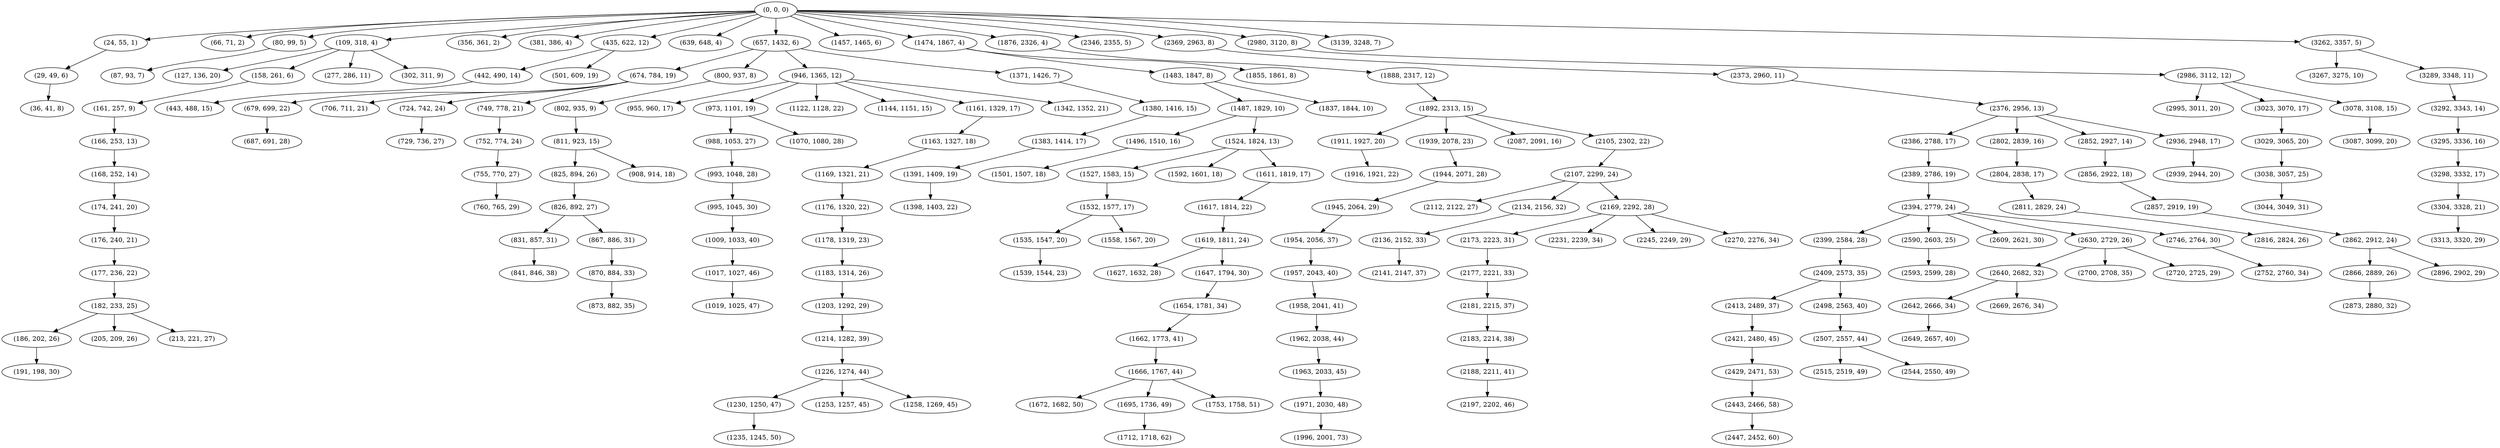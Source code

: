 digraph tree {
    "(0, 0, 0)";
    "(24, 55, 1)";
    "(29, 49, 6)";
    "(36, 41, 8)";
    "(66, 71, 2)";
    "(80, 99, 5)";
    "(87, 93, 7)";
    "(109, 318, 4)";
    "(127, 136, 20)";
    "(158, 261, 6)";
    "(161, 257, 9)";
    "(166, 253, 13)";
    "(168, 252, 14)";
    "(174, 241, 20)";
    "(176, 240, 21)";
    "(177, 236, 22)";
    "(182, 233, 25)";
    "(186, 202, 26)";
    "(191, 198, 30)";
    "(205, 209, 26)";
    "(213, 221, 27)";
    "(277, 286, 11)";
    "(302, 311, 9)";
    "(356, 361, 2)";
    "(381, 386, 4)";
    "(435, 622, 12)";
    "(442, 490, 14)";
    "(443, 488, 15)";
    "(501, 609, 19)";
    "(639, 648, 4)";
    "(657, 1432, 6)";
    "(674, 784, 19)";
    "(679, 699, 22)";
    "(687, 691, 28)";
    "(706, 711, 21)";
    "(724, 742, 24)";
    "(729, 736, 27)";
    "(749, 778, 21)";
    "(752, 774, 24)";
    "(755, 770, 27)";
    "(760, 765, 29)";
    "(800, 937, 8)";
    "(802, 935, 9)";
    "(811, 923, 15)";
    "(825, 894, 26)";
    "(826, 892, 27)";
    "(831, 857, 31)";
    "(841, 846, 38)";
    "(867, 886, 31)";
    "(870, 884, 33)";
    "(873, 882, 35)";
    "(908, 914, 18)";
    "(946, 1365, 12)";
    "(955, 960, 17)";
    "(973, 1101, 19)";
    "(988, 1053, 27)";
    "(993, 1048, 28)";
    "(995, 1045, 30)";
    "(1009, 1033, 40)";
    "(1017, 1027, 46)";
    "(1019, 1025, 47)";
    "(1070, 1080, 28)";
    "(1122, 1128, 22)";
    "(1144, 1151, 15)";
    "(1161, 1329, 17)";
    "(1163, 1327, 18)";
    "(1169, 1321, 21)";
    "(1176, 1320, 22)";
    "(1178, 1319, 23)";
    "(1183, 1314, 26)";
    "(1203, 1292, 29)";
    "(1214, 1282, 39)";
    "(1226, 1274, 44)";
    "(1230, 1250, 47)";
    "(1235, 1245, 50)";
    "(1253, 1257, 45)";
    "(1258, 1269, 45)";
    "(1342, 1352, 21)";
    "(1371, 1426, 7)";
    "(1380, 1416, 15)";
    "(1383, 1414, 17)";
    "(1391, 1409, 19)";
    "(1398, 1403, 22)";
    "(1457, 1465, 6)";
    "(1474, 1867, 4)";
    "(1483, 1847, 8)";
    "(1487, 1829, 10)";
    "(1496, 1510, 16)";
    "(1501, 1507, 18)";
    "(1524, 1824, 13)";
    "(1527, 1583, 15)";
    "(1532, 1577, 17)";
    "(1535, 1547, 20)";
    "(1539, 1544, 23)";
    "(1558, 1567, 20)";
    "(1592, 1601, 18)";
    "(1611, 1819, 17)";
    "(1617, 1814, 22)";
    "(1619, 1811, 24)";
    "(1627, 1632, 28)";
    "(1647, 1794, 30)";
    "(1654, 1781, 34)";
    "(1662, 1773, 41)";
    "(1666, 1767, 44)";
    "(1672, 1682, 50)";
    "(1695, 1736, 49)";
    "(1712, 1718, 62)";
    "(1753, 1758, 51)";
    "(1837, 1844, 10)";
    "(1855, 1861, 8)";
    "(1876, 2326, 4)";
    "(1888, 2317, 12)";
    "(1892, 2313, 15)";
    "(1911, 1927, 20)";
    "(1916, 1921, 22)";
    "(1939, 2078, 23)";
    "(1944, 2071, 28)";
    "(1945, 2064, 29)";
    "(1954, 2056, 37)";
    "(1957, 2043, 40)";
    "(1958, 2041, 41)";
    "(1962, 2038, 44)";
    "(1963, 2033, 45)";
    "(1971, 2030, 48)";
    "(1996, 2001, 73)";
    "(2087, 2091, 16)";
    "(2105, 2302, 22)";
    "(2107, 2299, 24)";
    "(2112, 2122, 27)";
    "(2134, 2156, 32)";
    "(2136, 2152, 33)";
    "(2141, 2147, 37)";
    "(2169, 2292, 28)";
    "(2173, 2223, 31)";
    "(2177, 2221, 33)";
    "(2181, 2215, 37)";
    "(2183, 2214, 38)";
    "(2188, 2211, 41)";
    "(2197, 2202, 46)";
    "(2231, 2239, 34)";
    "(2245, 2249, 29)";
    "(2270, 2276, 34)";
    "(2346, 2355, 5)";
    "(2369, 2963, 8)";
    "(2373, 2960, 11)";
    "(2376, 2956, 13)";
    "(2386, 2788, 17)";
    "(2389, 2786, 19)";
    "(2394, 2779, 24)";
    "(2399, 2584, 28)";
    "(2409, 2573, 35)";
    "(2413, 2489, 37)";
    "(2421, 2480, 45)";
    "(2429, 2471, 53)";
    "(2443, 2466, 58)";
    "(2447, 2452, 60)";
    "(2498, 2563, 40)";
    "(2507, 2557, 44)";
    "(2515, 2519, 49)";
    "(2544, 2550, 49)";
    "(2590, 2603, 25)";
    "(2593, 2599, 28)";
    "(2609, 2621, 30)";
    "(2630, 2729, 26)";
    "(2640, 2682, 32)";
    "(2642, 2666, 34)";
    "(2649, 2657, 40)";
    "(2669, 2676, 34)";
    "(2700, 2708, 35)";
    "(2720, 2725, 29)";
    "(2746, 2764, 30)";
    "(2752, 2760, 34)";
    "(2802, 2839, 16)";
    "(2804, 2838, 17)";
    "(2811, 2829, 24)";
    "(2816, 2824, 26)";
    "(2852, 2927, 14)";
    "(2856, 2922, 18)";
    "(2857, 2919, 19)";
    "(2862, 2912, 24)";
    "(2866, 2889, 26)";
    "(2873, 2880, 32)";
    "(2896, 2902, 29)";
    "(2936, 2948, 17)";
    "(2939, 2944, 20)";
    "(2980, 3120, 8)";
    "(2986, 3112, 12)";
    "(2995, 3011, 20)";
    "(3023, 3070, 17)";
    "(3029, 3065, 20)";
    "(3038, 3057, 25)";
    "(3044, 3049, 31)";
    "(3078, 3108, 15)";
    "(3087, 3099, 20)";
    "(3139, 3248, 7)";
    "(3262, 3357, 5)";
    "(3267, 3275, 10)";
    "(3289, 3348, 11)";
    "(3292, 3343, 14)";
    "(3295, 3336, 16)";
    "(3298, 3332, 17)";
    "(3304, 3328, 21)";
    "(3313, 3320, 29)";
    "(0, 0, 0)" -> "(24, 55, 1)";
    "(0, 0, 0)" -> "(66, 71, 2)";
    "(0, 0, 0)" -> "(80, 99, 5)";
    "(0, 0, 0)" -> "(109, 318, 4)";
    "(0, 0, 0)" -> "(356, 361, 2)";
    "(0, 0, 0)" -> "(381, 386, 4)";
    "(0, 0, 0)" -> "(435, 622, 12)";
    "(0, 0, 0)" -> "(639, 648, 4)";
    "(0, 0, 0)" -> "(657, 1432, 6)";
    "(0, 0, 0)" -> "(1457, 1465, 6)";
    "(0, 0, 0)" -> "(1474, 1867, 4)";
    "(0, 0, 0)" -> "(1876, 2326, 4)";
    "(0, 0, 0)" -> "(2346, 2355, 5)";
    "(0, 0, 0)" -> "(2369, 2963, 8)";
    "(0, 0, 0)" -> "(2980, 3120, 8)";
    "(0, 0, 0)" -> "(3139, 3248, 7)";
    "(0, 0, 0)" -> "(3262, 3357, 5)";
    "(24, 55, 1)" -> "(29, 49, 6)";
    "(29, 49, 6)" -> "(36, 41, 8)";
    "(80, 99, 5)" -> "(87, 93, 7)";
    "(109, 318, 4)" -> "(127, 136, 20)";
    "(109, 318, 4)" -> "(158, 261, 6)";
    "(109, 318, 4)" -> "(277, 286, 11)";
    "(109, 318, 4)" -> "(302, 311, 9)";
    "(158, 261, 6)" -> "(161, 257, 9)";
    "(161, 257, 9)" -> "(166, 253, 13)";
    "(166, 253, 13)" -> "(168, 252, 14)";
    "(168, 252, 14)" -> "(174, 241, 20)";
    "(174, 241, 20)" -> "(176, 240, 21)";
    "(176, 240, 21)" -> "(177, 236, 22)";
    "(177, 236, 22)" -> "(182, 233, 25)";
    "(182, 233, 25)" -> "(186, 202, 26)";
    "(182, 233, 25)" -> "(205, 209, 26)";
    "(182, 233, 25)" -> "(213, 221, 27)";
    "(186, 202, 26)" -> "(191, 198, 30)";
    "(435, 622, 12)" -> "(442, 490, 14)";
    "(435, 622, 12)" -> "(501, 609, 19)";
    "(442, 490, 14)" -> "(443, 488, 15)";
    "(657, 1432, 6)" -> "(674, 784, 19)";
    "(657, 1432, 6)" -> "(800, 937, 8)";
    "(657, 1432, 6)" -> "(946, 1365, 12)";
    "(657, 1432, 6)" -> "(1371, 1426, 7)";
    "(674, 784, 19)" -> "(679, 699, 22)";
    "(674, 784, 19)" -> "(706, 711, 21)";
    "(674, 784, 19)" -> "(724, 742, 24)";
    "(674, 784, 19)" -> "(749, 778, 21)";
    "(679, 699, 22)" -> "(687, 691, 28)";
    "(724, 742, 24)" -> "(729, 736, 27)";
    "(749, 778, 21)" -> "(752, 774, 24)";
    "(752, 774, 24)" -> "(755, 770, 27)";
    "(755, 770, 27)" -> "(760, 765, 29)";
    "(800, 937, 8)" -> "(802, 935, 9)";
    "(802, 935, 9)" -> "(811, 923, 15)";
    "(811, 923, 15)" -> "(825, 894, 26)";
    "(811, 923, 15)" -> "(908, 914, 18)";
    "(825, 894, 26)" -> "(826, 892, 27)";
    "(826, 892, 27)" -> "(831, 857, 31)";
    "(826, 892, 27)" -> "(867, 886, 31)";
    "(831, 857, 31)" -> "(841, 846, 38)";
    "(867, 886, 31)" -> "(870, 884, 33)";
    "(870, 884, 33)" -> "(873, 882, 35)";
    "(946, 1365, 12)" -> "(955, 960, 17)";
    "(946, 1365, 12)" -> "(973, 1101, 19)";
    "(946, 1365, 12)" -> "(1122, 1128, 22)";
    "(946, 1365, 12)" -> "(1144, 1151, 15)";
    "(946, 1365, 12)" -> "(1161, 1329, 17)";
    "(946, 1365, 12)" -> "(1342, 1352, 21)";
    "(973, 1101, 19)" -> "(988, 1053, 27)";
    "(973, 1101, 19)" -> "(1070, 1080, 28)";
    "(988, 1053, 27)" -> "(993, 1048, 28)";
    "(993, 1048, 28)" -> "(995, 1045, 30)";
    "(995, 1045, 30)" -> "(1009, 1033, 40)";
    "(1009, 1033, 40)" -> "(1017, 1027, 46)";
    "(1017, 1027, 46)" -> "(1019, 1025, 47)";
    "(1161, 1329, 17)" -> "(1163, 1327, 18)";
    "(1163, 1327, 18)" -> "(1169, 1321, 21)";
    "(1169, 1321, 21)" -> "(1176, 1320, 22)";
    "(1176, 1320, 22)" -> "(1178, 1319, 23)";
    "(1178, 1319, 23)" -> "(1183, 1314, 26)";
    "(1183, 1314, 26)" -> "(1203, 1292, 29)";
    "(1203, 1292, 29)" -> "(1214, 1282, 39)";
    "(1214, 1282, 39)" -> "(1226, 1274, 44)";
    "(1226, 1274, 44)" -> "(1230, 1250, 47)";
    "(1226, 1274, 44)" -> "(1253, 1257, 45)";
    "(1226, 1274, 44)" -> "(1258, 1269, 45)";
    "(1230, 1250, 47)" -> "(1235, 1245, 50)";
    "(1371, 1426, 7)" -> "(1380, 1416, 15)";
    "(1380, 1416, 15)" -> "(1383, 1414, 17)";
    "(1383, 1414, 17)" -> "(1391, 1409, 19)";
    "(1391, 1409, 19)" -> "(1398, 1403, 22)";
    "(1474, 1867, 4)" -> "(1483, 1847, 8)";
    "(1474, 1867, 4)" -> "(1855, 1861, 8)";
    "(1483, 1847, 8)" -> "(1487, 1829, 10)";
    "(1483, 1847, 8)" -> "(1837, 1844, 10)";
    "(1487, 1829, 10)" -> "(1496, 1510, 16)";
    "(1487, 1829, 10)" -> "(1524, 1824, 13)";
    "(1496, 1510, 16)" -> "(1501, 1507, 18)";
    "(1524, 1824, 13)" -> "(1527, 1583, 15)";
    "(1524, 1824, 13)" -> "(1592, 1601, 18)";
    "(1524, 1824, 13)" -> "(1611, 1819, 17)";
    "(1527, 1583, 15)" -> "(1532, 1577, 17)";
    "(1532, 1577, 17)" -> "(1535, 1547, 20)";
    "(1532, 1577, 17)" -> "(1558, 1567, 20)";
    "(1535, 1547, 20)" -> "(1539, 1544, 23)";
    "(1611, 1819, 17)" -> "(1617, 1814, 22)";
    "(1617, 1814, 22)" -> "(1619, 1811, 24)";
    "(1619, 1811, 24)" -> "(1627, 1632, 28)";
    "(1619, 1811, 24)" -> "(1647, 1794, 30)";
    "(1647, 1794, 30)" -> "(1654, 1781, 34)";
    "(1654, 1781, 34)" -> "(1662, 1773, 41)";
    "(1662, 1773, 41)" -> "(1666, 1767, 44)";
    "(1666, 1767, 44)" -> "(1672, 1682, 50)";
    "(1666, 1767, 44)" -> "(1695, 1736, 49)";
    "(1666, 1767, 44)" -> "(1753, 1758, 51)";
    "(1695, 1736, 49)" -> "(1712, 1718, 62)";
    "(1876, 2326, 4)" -> "(1888, 2317, 12)";
    "(1888, 2317, 12)" -> "(1892, 2313, 15)";
    "(1892, 2313, 15)" -> "(1911, 1927, 20)";
    "(1892, 2313, 15)" -> "(1939, 2078, 23)";
    "(1892, 2313, 15)" -> "(2087, 2091, 16)";
    "(1892, 2313, 15)" -> "(2105, 2302, 22)";
    "(1911, 1927, 20)" -> "(1916, 1921, 22)";
    "(1939, 2078, 23)" -> "(1944, 2071, 28)";
    "(1944, 2071, 28)" -> "(1945, 2064, 29)";
    "(1945, 2064, 29)" -> "(1954, 2056, 37)";
    "(1954, 2056, 37)" -> "(1957, 2043, 40)";
    "(1957, 2043, 40)" -> "(1958, 2041, 41)";
    "(1958, 2041, 41)" -> "(1962, 2038, 44)";
    "(1962, 2038, 44)" -> "(1963, 2033, 45)";
    "(1963, 2033, 45)" -> "(1971, 2030, 48)";
    "(1971, 2030, 48)" -> "(1996, 2001, 73)";
    "(2105, 2302, 22)" -> "(2107, 2299, 24)";
    "(2107, 2299, 24)" -> "(2112, 2122, 27)";
    "(2107, 2299, 24)" -> "(2134, 2156, 32)";
    "(2107, 2299, 24)" -> "(2169, 2292, 28)";
    "(2134, 2156, 32)" -> "(2136, 2152, 33)";
    "(2136, 2152, 33)" -> "(2141, 2147, 37)";
    "(2169, 2292, 28)" -> "(2173, 2223, 31)";
    "(2169, 2292, 28)" -> "(2231, 2239, 34)";
    "(2169, 2292, 28)" -> "(2245, 2249, 29)";
    "(2169, 2292, 28)" -> "(2270, 2276, 34)";
    "(2173, 2223, 31)" -> "(2177, 2221, 33)";
    "(2177, 2221, 33)" -> "(2181, 2215, 37)";
    "(2181, 2215, 37)" -> "(2183, 2214, 38)";
    "(2183, 2214, 38)" -> "(2188, 2211, 41)";
    "(2188, 2211, 41)" -> "(2197, 2202, 46)";
    "(2369, 2963, 8)" -> "(2373, 2960, 11)";
    "(2373, 2960, 11)" -> "(2376, 2956, 13)";
    "(2376, 2956, 13)" -> "(2386, 2788, 17)";
    "(2376, 2956, 13)" -> "(2802, 2839, 16)";
    "(2376, 2956, 13)" -> "(2852, 2927, 14)";
    "(2376, 2956, 13)" -> "(2936, 2948, 17)";
    "(2386, 2788, 17)" -> "(2389, 2786, 19)";
    "(2389, 2786, 19)" -> "(2394, 2779, 24)";
    "(2394, 2779, 24)" -> "(2399, 2584, 28)";
    "(2394, 2779, 24)" -> "(2590, 2603, 25)";
    "(2394, 2779, 24)" -> "(2609, 2621, 30)";
    "(2394, 2779, 24)" -> "(2630, 2729, 26)";
    "(2394, 2779, 24)" -> "(2746, 2764, 30)";
    "(2399, 2584, 28)" -> "(2409, 2573, 35)";
    "(2409, 2573, 35)" -> "(2413, 2489, 37)";
    "(2409, 2573, 35)" -> "(2498, 2563, 40)";
    "(2413, 2489, 37)" -> "(2421, 2480, 45)";
    "(2421, 2480, 45)" -> "(2429, 2471, 53)";
    "(2429, 2471, 53)" -> "(2443, 2466, 58)";
    "(2443, 2466, 58)" -> "(2447, 2452, 60)";
    "(2498, 2563, 40)" -> "(2507, 2557, 44)";
    "(2507, 2557, 44)" -> "(2515, 2519, 49)";
    "(2507, 2557, 44)" -> "(2544, 2550, 49)";
    "(2590, 2603, 25)" -> "(2593, 2599, 28)";
    "(2630, 2729, 26)" -> "(2640, 2682, 32)";
    "(2630, 2729, 26)" -> "(2700, 2708, 35)";
    "(2630, 2729, 26)" -> "(2720, 2725, 29)";
    "(2640, 2682, 32)" -> "(2642, 2666, 34)";
    "(2640, 2682, 32)" -> "(2669, 2676, 34)";
    "(2642, 2666, 34)" -> "(2649, 2657, 40)";
    "(2746, 2764, 30)" -> "(2752, 2760, 34)";
    "(2802, 2839, 16)" -> "(2804, 2838, 17)";
    "(2804, 2838, 17)" -> "(2811, 2829, 24)";
    "(2811, 2829, 24)" -> "(2816, 2824, 26)";
    "(2852, 2927, 14)" -> "(2856, 2922, 18)";
    "(2856, 2922, 18)" -> "(2857, 2919, 19)";
    "(2857, 2919, 19)" -> "(2862, 2912, 24)";
    "(2862, 2912, 24)" -> "(2866, 2889, 26)";
    "(2862, 2912, 24)" -> "(2896, 2902, 29)";
    "(2866, 2889, 26)" -> "(2873, 2880, 32)";
    "(2936, 2948, 17)" -> "(2939, 2944, 20)";
    "(2980, 3120, 8)" -> "(2986, 3112, 12)";
    "(2986, 3112, 12)" -> "(2995, 3011, 20)";
    "(2986, 3112, 12)" -> "(3023, 3070, 17)";
    "(2986, 3112, 12)" -> "(3078, 3108, 15)";
    "(3023, 3070, 17)" -> "(3029, 3065, 20)";
    "(3029, 3065, 20)" -> "(3038, 3057, 25)";
    "(3038, 3057, 25)" -> "(3044, 3049, 31)";
    "(3078, 3108, 15)" -> "(3087, 3099, 20)";
    "(3262, 3357, 5)" -> "(3267, 3275, 10)";
    "(3262, 3357, 5)" -> "(3289, 3348, 11)";
    "(3289, 3348, 11)" -> "(3292, 3343, 14)";
    "(3292, 3343, 14)" -> "(3295, 3336, 16)";
    "(3295, 3336, 16)" -> "(3298, 3332, 17)";
    "(3298, 3332, 17)" -> "(3304, 3328, 21)";
    "(3304, 3328, 21)" -> "(3313, 3320, 29)";
}
